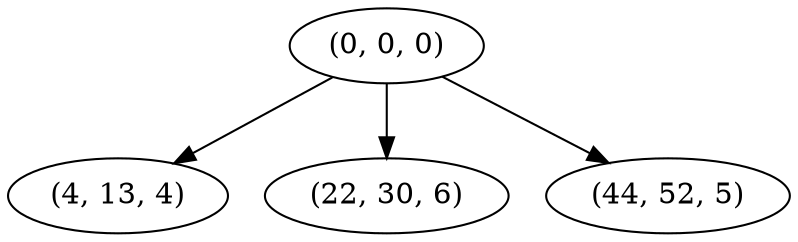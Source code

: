 digraph tree {
    "(0, 0, 0)";
    "(4, 13, 4)";
    "(22, 30, 6)";
    "(44, 52, 5)";
    "(0, 0, 0)" -> "(4, 13, 4)";
    "(0, 0, 0)" -> "(22, 30, 6)";
    "(0, 0, 0)" -> "(44, 52, 5)";
}
